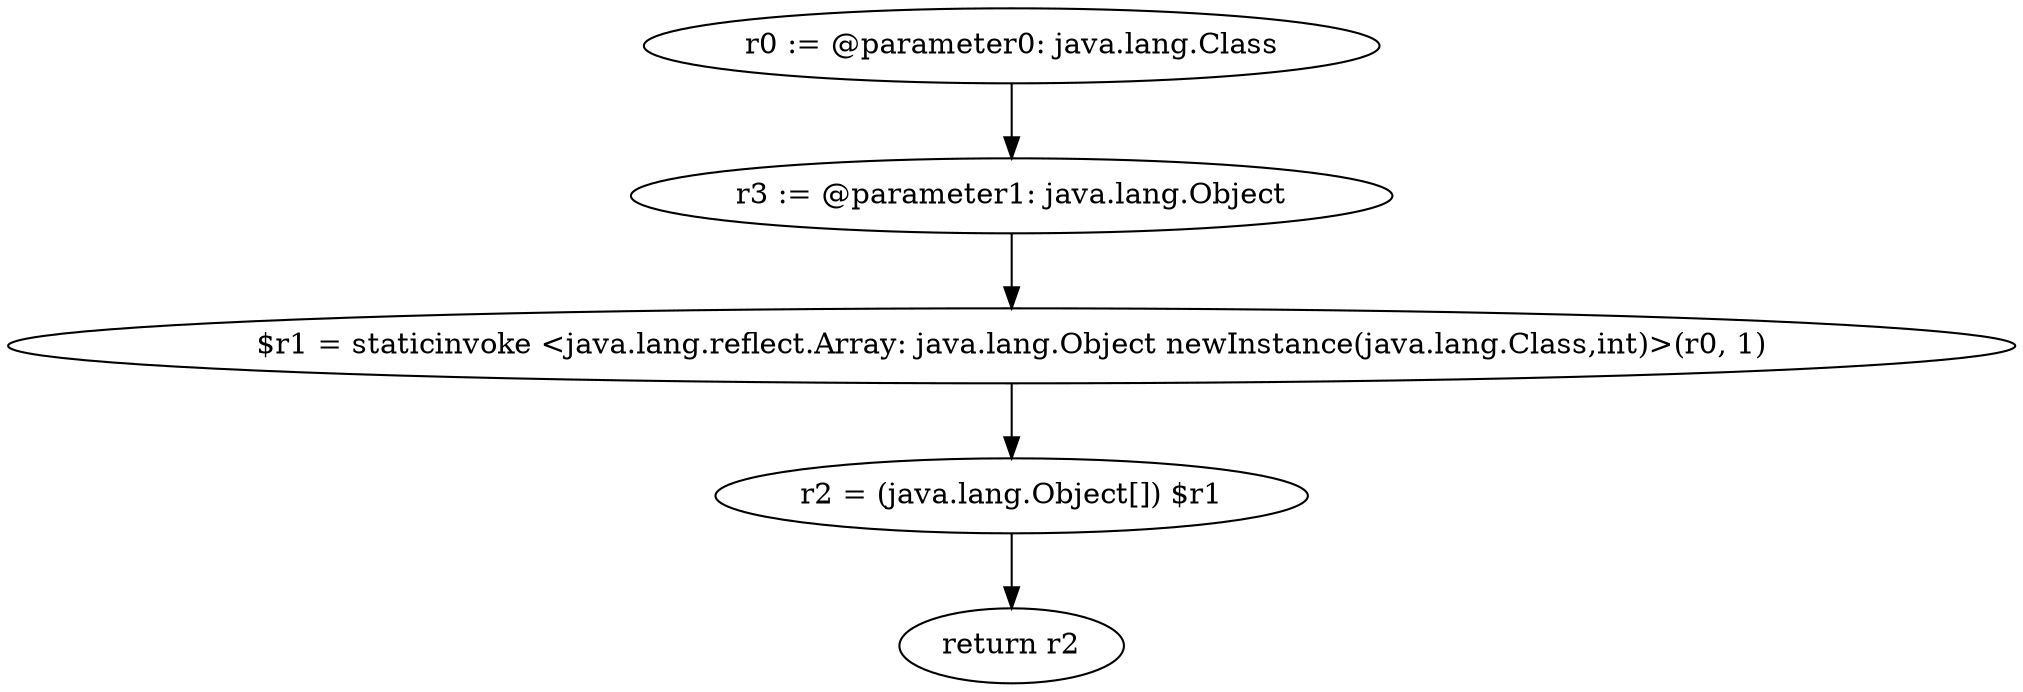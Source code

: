 digraph "unitGraph" {
    "r0 := @parameter0: java.lang.Class"
    "r3 := @parameter1: java.lang.Object"
    "$r1 = staticinvoke <java.lang.reflect.Array: java.lang.Object newInstance(java.lang.Class,int)>(r0, 1)"
    "r2 = (java.lang.Object[]) $r1"
    "return r2"
    "r0 := @parameter0: java.lang.Class"->"r3 := @parameter1: java.lang.Object";
    "r3 := @parameter1: java.lang.Object"->"$r1 = staticinvoke <java.lang.reflect.Array: java.lang.Object newInstance(java.lang.Class,int)>(r0, 1)";
    "$r1 = staticinvoke <java.lang.reflect.Array: java.lang.Object newInstance(java.lang.Class,int)>(r0, 1)"->"r2 = (java.lang.Object[]) $r1";
    "r2 = (java.lang.Object[]) $r1"->"return r2";
}
